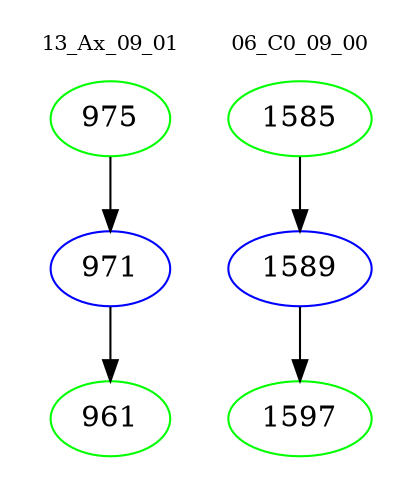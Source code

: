 digraph{
subgraph cluster_0 {
color = white
label = "13_Ax_09_01";
fontsize=10;
T0_975 [label="975", color="green"]
T0_975 -> T0_971 [color="black"]
T0_971 [label="971", color="blue"]
T0_971 -> T0_961 [color="black"]
T0_961 [label="961", color="green"]
}
subgraph cluster_1 {
color = white
label = "06_C0_09_00";
fontsize=10;
T1_1585 [label="1585", color="green"]
T1_1585 -> T1_1589 [color="black"]
T1_1589 [label="1589", color="blue"]
T1_1589 -> T1_1597 [color="black"]
T1_1597 [label="1597", color="green"]
}
}
